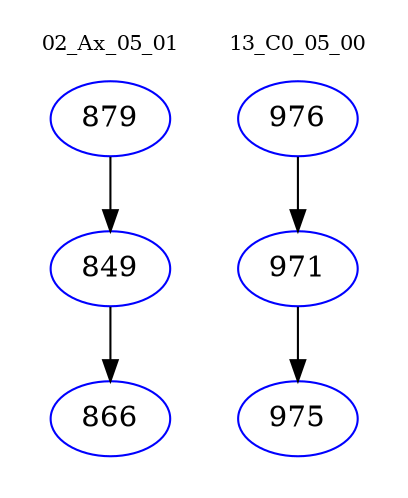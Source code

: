 digraph{
subgraph cluster_0 {
color = white
label = "02_Ax_05_01";
fontsize=10;
T0_879 [label="879", color="blue"]
T0_879 -> T0_849 [color="black"]
T0_849 [label="849", color="blue"]
T0_849 -> T0_866 [color="black"]
T0_866 [label="866", color="blue"]
}
subgraph cluster_1 {
color = white
label = "13_C0_05_00";
fontsize=10;
T1_976 [label="976", color="blue"]
T1_976 -> T1_971 [color="black"]
T1_971 [label="971", color="blue"]
T1_971 -> T1_975 [color="black"]
T1_975 [label="975", color="blue"]
}
}
